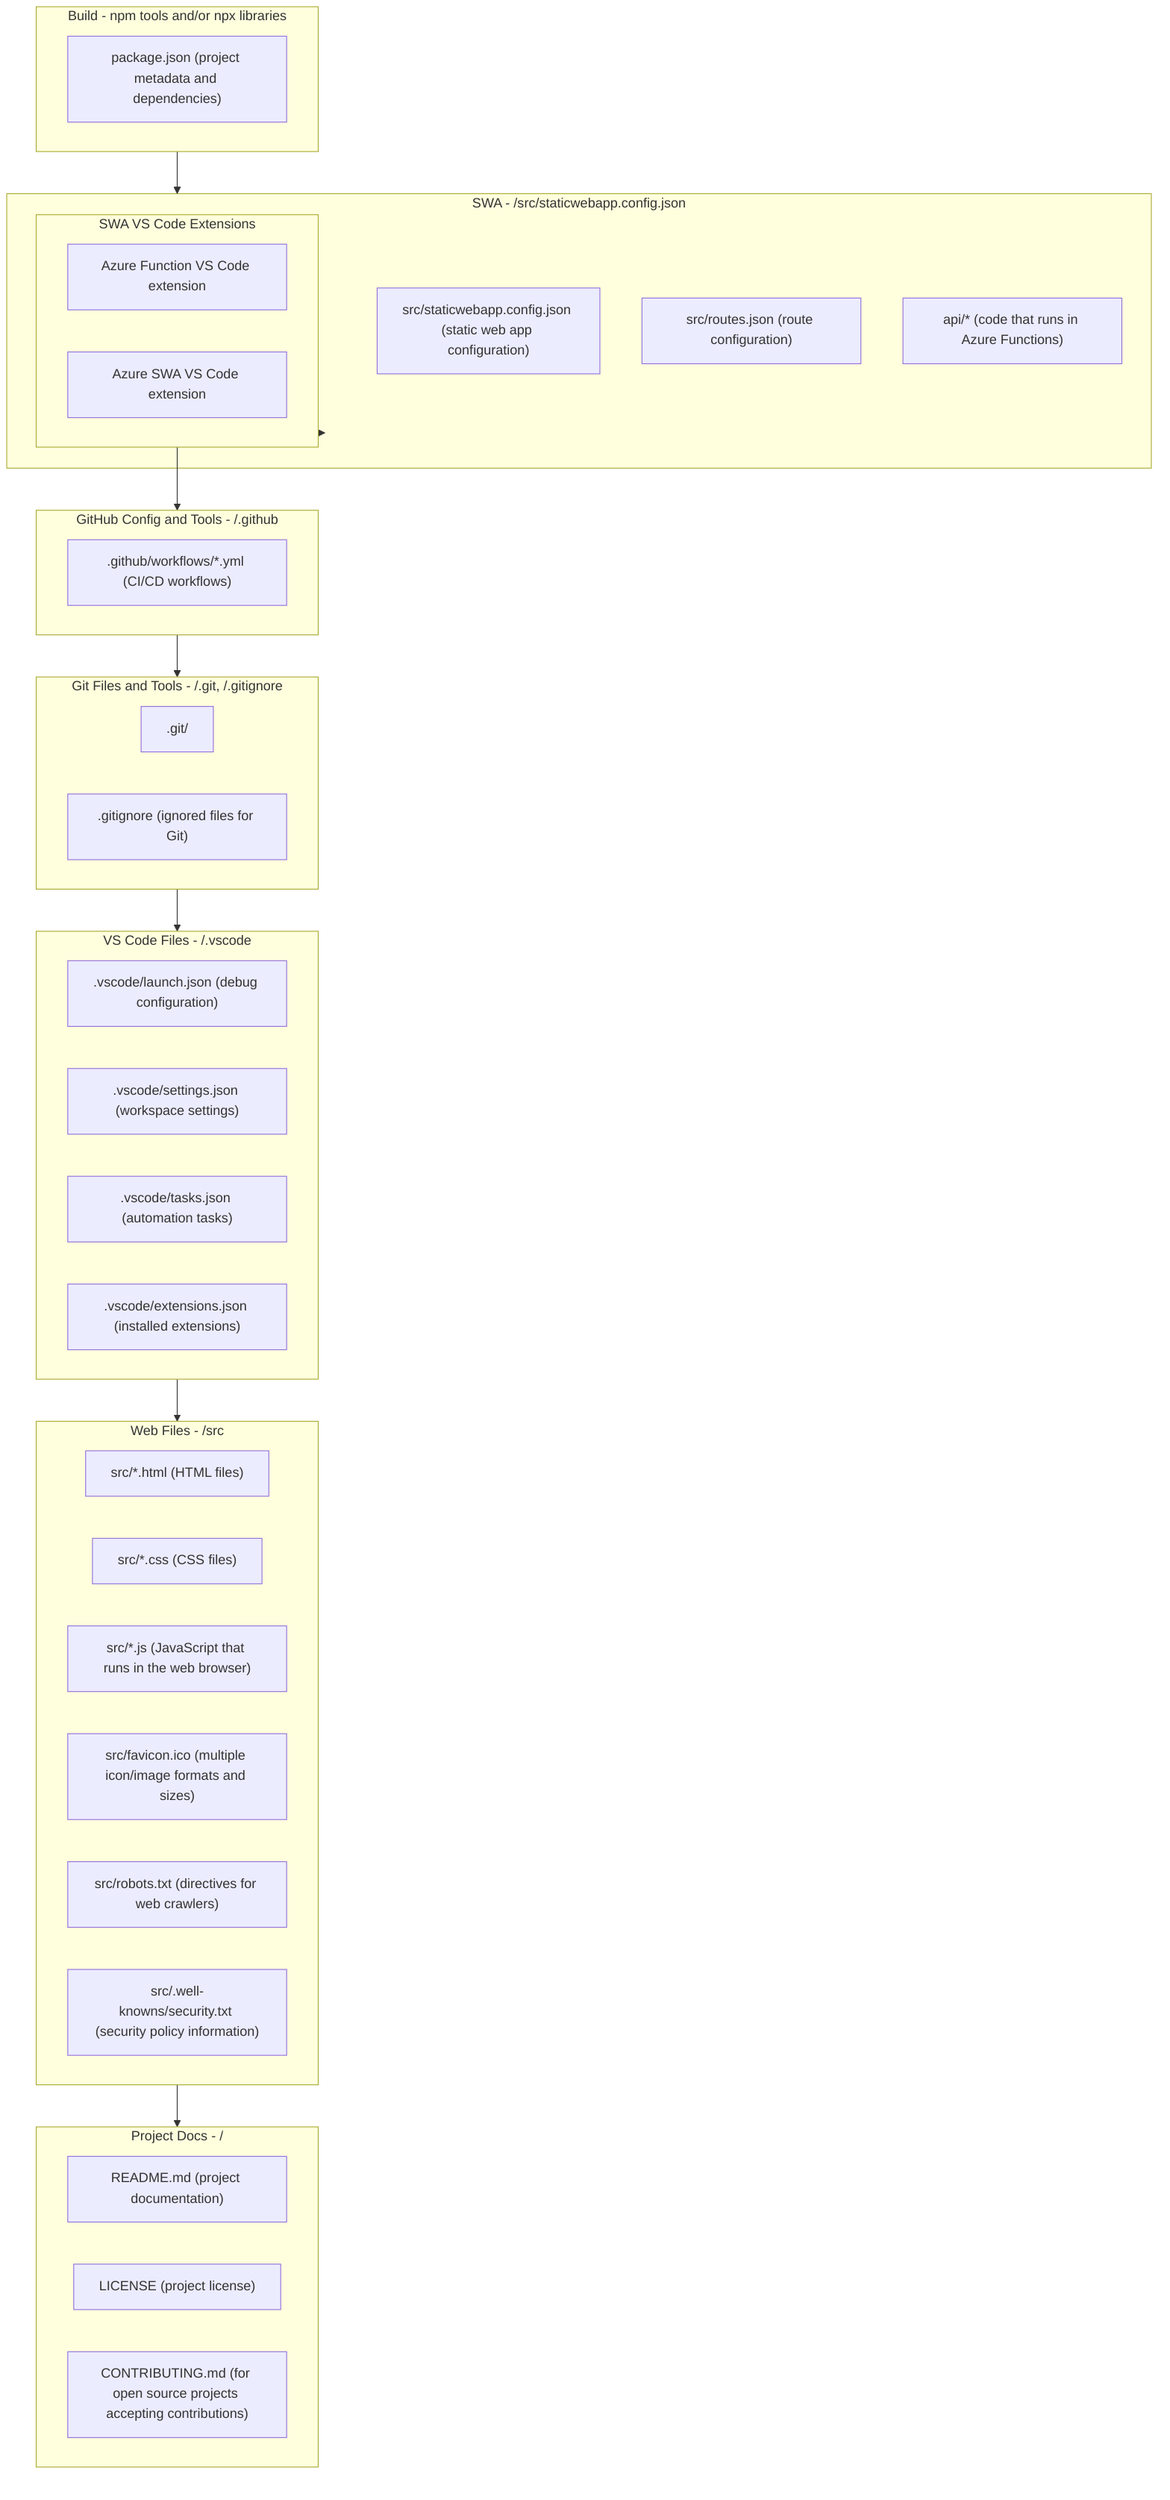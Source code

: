 graph TD
    subgraph Docs["Project Docs - /"]
        github_readme["README.md (project documentation)"]
        github_license["LICENSE (project license)"]
        contributing_md["CONTRIBUTING.md (for open source projects accepting contributions)"]
    end

    subgraph Web["Web Files - /src"]
        html["src/*.html (HTML files)"]
        css["src/*.css (CSS files)"]
        js["src/*.js (JavaScript that runs in the web browser)"]
        favicon["src/favicon.ico (multiple icon/image formats and sizes)"]
        robots_txt["src/robots.txt (directives for web crawlers)"]
        security_txt["src/.well-knowns/security.txt (security policy information)"]
    end

    subgraph VSCode ["VS Code Files - /.vscode"]
        launch_json[".vscode/launch.json (debug configuration)"]
        settings_json[".vscode/settings.json (workspace settings)"]
        tasks_json[".vscode/tasks.json (automation tasks)"]
        extensions_json[".vscode/extensions.json (installed extensions)"]
    end

    subgraph Git["Git Files and Tools - /.git, /.gitignore"]
        git_folder[".git/"]
        gitignore[".gitignore (ignored files for Git)"]
    end

    subgraph GitHub["GitHub Config and Tools - /.github"]
        workflows_yml[".github/workflows/*.yml (CI/CD workflows)"]
    end

    subgraph SWA["SWA - /src/staticwebapp.config.json"]
        staticwebapp_config_json["src/staticwebapp.config.json (static web app configuration)"]
        routes_json["src/routes.json (route configuration)"]
        api_code["api/* (code that runs in Azure Functions)"]

        subgraph SWA_VSCodeExtensions["SWA VS Code Extensions"]
            azure_extensions["Azure Function VS Code extension"]
            swa_extensions["Azure SWA VS Code extension"]
        end
    end

    subgraph Build["Build - npm tools and/or npx libraries"]
        package_json["package.json (project metadata and dependencies)"]
%%        yarn_lock["yarn.lock (exact versions of dependencies)"]
%%        webpack_config_js["webpack.config.js (Webpack configuration)"]
%%        babelrc[".babelrc (Babel configuration)"]
    end

    Build --> SWA
    SWA --> SWA_VSCodeExtensions --> GitHub
    GitHub --> Git
    Git --> VSCode
    VSCode --> Web --> Docs